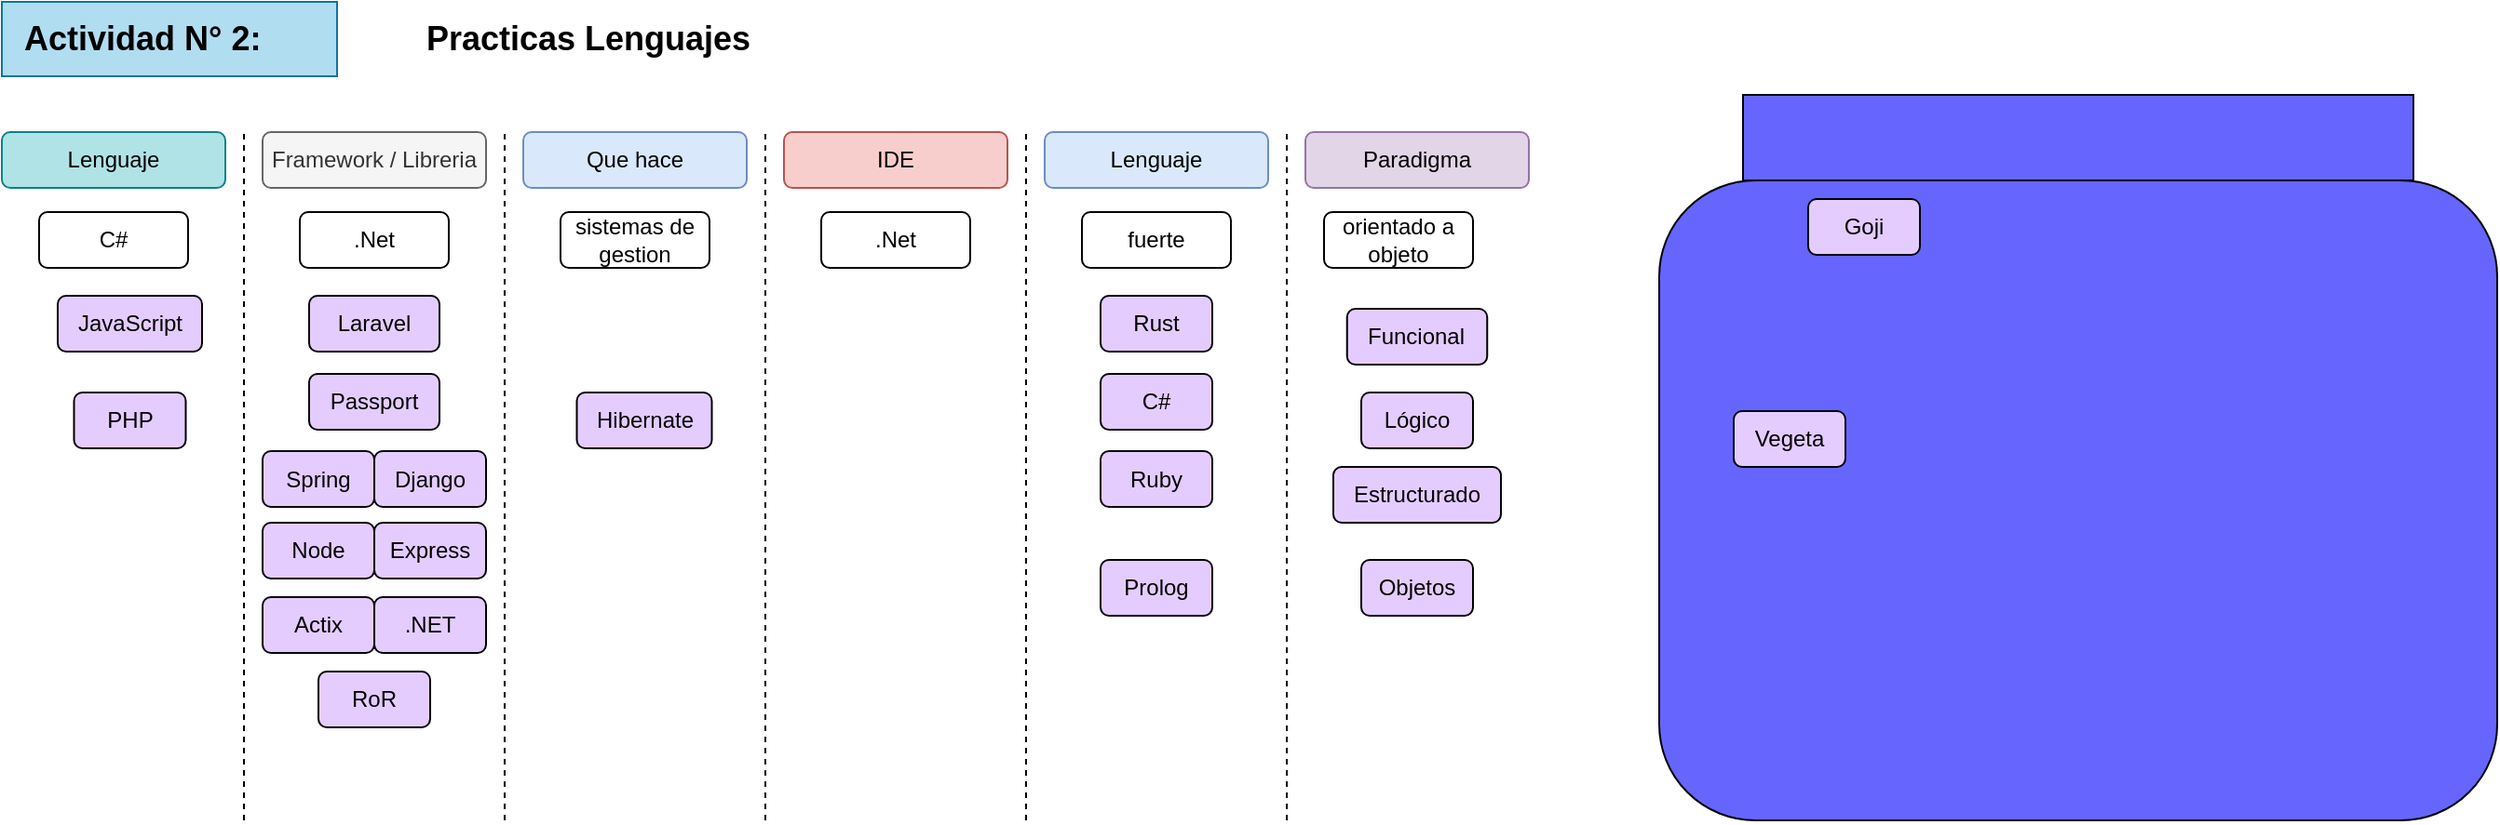 <mxfile version="14.6.3" type="device"><diagram id="yCLbwAvKyIUkn-FTR8Sp" name="Punto 3"><mxGraphModel dx="1342" dy="582" grid="1" gridSize="10" guides="1" tooltips="1" connect="1" arrows="1" fold="1" page="1" pageScale="1" pageWidth="827" pageHeight="583" math="0" shadow="0"><root><mxCell id="YJyrjkahLvA1i9OcIlr3-0"/><mxCell id="YJyrjkahLvA1i9OcIlr3-1" parent="YJyrjkahLvA1i9OcIlr3-0"/><mxCell id="lIO8g2UZtF7_gkUq0vEl-0" value="" style="rounded=0;whiteSpace=wrap;html=1;fillColor=#b1ddf0;strokeColor=#10739e;" parent="YJyrjkahLvA1i9OcIlr3-1" vertex="1"><mxGeometry x="40" y="20" width="180" height="40" as="geometry"/></mxCell><mxCell id="lIO8g2UZtF7_gkUq0vEl-1" value="&lt;b&gt;&lt;font style=&quot;font-size: 18px&quot;&gt;Practicas Lenguajes&lt;/font&gt;&lt;/b&gt;" style="text;html=1;strokeColor=none;fillColor=none;align=center;verticalAlign=middle;whiteSpace=wrap;rounded=0;" parent="YJyrjkahLvA1i9OcIlr3-1" vertex="1"><mxGeometry x="240" y="20" width="230" height="40" as="geometry"/></mxCell><mxCell id="lIO8g2UZtF7_gkUq0vEl-2" value="&lt;b&gt;&lt;font style=&quot;font-size: 18px&quot;&gt;Actividad N° 2:&lt;/font&gt;&lt;/b&gt;" style="text;html=1;strokeColor=none;fillColor=none;align=left;verticalAlign=middle;whiteSpace=wrap;rounded=0;" parent="YJyrjkahLvA1i9OcIlr3-1" vertex="1"><mxGeometry x="50" y="20" width="230" height="40" as="geometry"/></mxCell><mxCell id="lIO8g2UZtF7_gkUq0vEl-17" value="" style="rounded=0;whiteSpace=wrap;html=1;fillColor=#6666FF;" parent="YJyrjkahLvA1i9OcIlr3-1" vertex="1"><mxGeometry x="975" y="70" width="360" height="46" as="geometry"/></mxCell><mxCell id="lIO8g2UZtF7_gkUq0vEl-18" value="" style="rounded=1;whiteSpace=wrap;html=1;fillColor=#6666FF;" parent="YJyrjkahLvA1i9OcIlr3-1" vertex="1"><mxGeometry x="930" y="116" width="450" height="344" as="geometry"/></mxCell><mxCell id="lIO8g2UZtF7_gkUq0vEl-23" value="Goji" style="rounded=1;whiteSpace=wrap;html=1;fillColor=#E5CCFF;" parent="YJyrjkahLvA1i9OcIlr3-1" vertex="1"><mxGeometry x="1010" y="126" width="60" height="30" as="geometry"/></mxCell><mxCell id="lIO8g2UZtF7_gkUq0vEl-24" value="Rust" style="rounded=1;whiteSpace=wrap;html=1;fillColor=#E5CCFF;" parent="YJyrjkahLvA1i9OcIlr3-1" vertex="1"><mxGeometry x="630" y="178" width="60" height="30" as="geometry"/></mxCell><mxCell id="lIO8g2UZtF7_gkUq0vEl-25" value="Prolog" style="rounded=1;whiteSpace=wrap;html=1;fillColor=#E5CCFF;" parent="YJyrjkahLvA1i9OcIlr3-1" vertex="1"><mxGeometry x="630" y="320" width="60" height="30" as="geometry"/></mxCell><mxCell id="lIO8g2UZtF7_gkUq0vEl-26" value="Actix" style="rounded=1;whiteSpace=wrap;html=1;fillColor=#E5CCFF;" parent="YJyrjkahLvA1i9OcIlr3-1" vertex="1"><mxGeometry x="180" y="340" width="60" height="30" as="geometry"/></mxCell><mxCell id="lIO8g2UZtF7_gkUq0vEl-27" value="Vegeta" style="rounded=1;whiteSpace=wrap;html=1;fillColor=#E5CCFF;" parent="YJyrjkahLvA1i9OcIlr3-1" vertex="1"><mxGeometry x="970" y="240" width="60" height="30" as="geometry"/></mxCell><mxCell id="lIO8g2UZtF7_gkUq0vEl-28" value="Laravel" style="rounded=1;whiteSpace=wrap;html=1;fillColor=#E5CCFF;" parent="YJyrjkahLvA1i9OcIlr3-1" vertex="1"><mxGeometry x="205" y="178" width="70" height="30" as="geometry"/></mxCell><mxCell id="lIO8g2UZtF7_gkUq0vEl-29" value="Hibernate" style="rounded=1;whiteSpace=wrap;html=1;fillColor=#E5CCFF;" parent="YJyrjkahLvA1i9OcIlr3-1" vertex="1"><mxGeometry x="348.75" y="230" width="72.5" height="30" as="geometry"/></mxCell><mxCell id="lIO8g2UZtF7_gkUq0vEl-30" value="JavaScript" style="rounded=1;whiteSpace=wrap;html=1;fillColor=#E5CCFF;" parent="YJyrjkahLvA1i9OcIlr3-1" vertex="1"><mxGeometry x="70" y="178" width="77.5" height="30" as="geometry"/></mxCell><mxCell id="lIO8g2UZtF7_gkUq0vEl-31" value="PHP" style="rounded=1;whiteSpace=wrap;html=1;fillColor=#E5CCFF;" parent="YJyrjkahLvA1i9OcIlr3-1" vertex="1"><mxGeometry x="78.75" y="230" width="60" height="30" as="geometry"/></mxCell><mxCell id="lIO8g2UZtF7_gkUq0vEl-32" value="Django" style="rounded=1;whiteSpace=wrap;html=1;fillColor=#E5CCFF;" parent="YJyrjkahLvA1i9OcIlr3-1" vertex="1"><mxGeometry x="240" y="261.5" width="60" height="30" as="geometry"/></mxCell><mxCell id="HAaXrPATTpnKDwOc-OwW-0" value="Passport" style="rounded=1;whiteSpace=wrap;html=1;fillColor=#E5CCFF;" parent="YJyrjkahLvA1i9OcIlr3-1" vertex="1"><mxGeometry x="205" y="220" width="70" height="30" as="geometry"/></mxCell><mxCell id="HAaXrPATTpnKDwOc-OwW-1" value="Estructurado" style="rounded=1;whiteSpace=wrap;html=1;fillColor=#E5CCFF;" parent="YJyrjkahLvA1i9OcIlr3-1" vertex="1"><mxGeometry x="755" y="270" width="90" height="30" as="geometry"/></mxCell><mxCell id="HAaXrPATTpnKDwOc-OwW-2" value="Express" style="rounded=1;whiteSpace=wrap;html=1;fillColor=#E5CCFF;" parent="YJyrjkahLvA1i9OcIlr3-1" vertex="1"><mxGeometry x="240" y="300" width="60" height="30" as="geometry"/></mxCell><mxCell id="HAaXrPATTpnKDwOc-OwW-3" value="Ruby" style="rounded=1;whiteSpace=wrap;html=1;fillColor=#E5CCFF;" parent="YJyrjkahLvA1i9OcIlr3-1" vertex="1"><mxGeometry x="630" y="261.5" width="60" height="30" as="geometry"/></mxCell><mxCell id="HAaXrPATTpnKDwOc-OwW-4" value="RoR" style="rounded=1;whiteSpace=wrap;html=1;fillColor=#E5CCFF;" parent="YJyrjkahLvA1i9OcIlr3-1" vertex="1"><mxGeometry x="210" y="380" width="60" height="30" as="geometry"/></mxCell><mxCell id="HAaXrPATTpnKDwOc-OwW-5" value="Node" style="rounded=1;whiteSpace=wrap;html=1;fillColor=#E5CCFF;" parent="YJyrjkahLvA1i9OcIlr3-1" vertex="1"><mxGeometry x="180" y="300" width="60" height="30" as="geometry"/></mxCell><mxCell id="HAaXrPATTpnKDwOc-OwW-6" value="Lógico" style="rounded=1;whiteSpace=wrap;html=1;fillColor=#E5CCFF;" parent="YJyrjkahLvA1i9OcIlr3-1" vertex="1"><mxGeometry x="770" y="230" width="60" height="30" as="geometry"/></mxCell><mxCell id="HAaXrPATTpnKDwOc-OwW-7" value="C#" style="rounded=1;whiteSpace=wrap;html=1;fillColor=#E5CCFF;" parent="YJyrjkahLvA1i9OcIlr3-1" vertex="1"><mxGeometry x="630" y="220" width="60" height="30" as="geometry"/></mxCell><mxCell id="HAaXrPATTpnKDwOc-OwW-8" value=".NET" style="rounded=1;whiteSpace=wrap;html=1;fillColor=#E5CCFF;" parent="YJyrjkahLvA1i9OcIlr3-1" vertex="1"><mxGeometry x="240" y="340" width="60" height="30" as="geometry"/></mxCell><mxCell id="HAaXrPATTpnKDwOc-OwW-9" value="Objetos" style="rounded=1;whiteSpace=wrap;html=1;fillColor=#E5CCFF;" parent="YJyrjkahLvA1i9OcIlr3-1" vertex="1"><mxGeometry x="770" y="320" width="60" height="30" as="geometry"/></mxCell><mxCell id="HAaXrPATTpnKDwOc-OwW-10" value="Spring" style="rounded=1;whiteSpace=wrap;html=1;fillColor=#E5CCFF;" parent="YJyrjkahLvA1i9OcIlr3-1" vertex="1"><mxGeometry x="180" y="261.5" width="60" height="30" as="geometry"/></mxCell><mxCell id="HAaXrPATTpnKDwOc-OwW-11" value="Funcional" style="rounded=1;whiteSpace=wrap;html=1;fillColor=#E5CCFF;" parent="YJyrjkahLvA1i9OcIlr3-1" vertex="1"><mxGeometry x="762.37" y="185" width="75.25" height="30" as="geometry"/></mxCell><mxCell id="HAaXrPATTpnKDwOc-OwW-14" value="Lenguaje" style="rounded=1;whiteSpace=wrap;html=1;fillColor=#b0e3e6;strokeColor=#0e8088;" parent="YJyrjkahLvA1i9OcIlr3-1" vertex="1"><mxGeometry x="40" y="90" width="120" height="30" as="geometry"/></mxCell><mxCell id="HAaXrPATTpnKDwOc-OwW-15" value="Framework / Libreria" style="rounded=1;whiteSpace=wrap;html=1;fillColor=#f5f5f5;strokeColor=#666666;fontColor=#333333;" parent="YJyrjkahLvA1i9OcIlr3-1" vertex="1"><mxGeometry x="180" y="90" width="120" height="30" as="geometry"/></mxCell><mxCell id="HAaXrPATTpnKDwOc-OwW-16" value="Que hace" style="rounded=1;whiteSpace=wrap;html=1;fillColor=#dae8fc;strokeColor=#6c8ebf;" parent="YJyrjkahLvA1i9OcIlr3-1" vertex="1"><mxGeometry x="320" y="90" width="120" height="30" as="geometry"/></mxCell><mxCell id="HAaXrPATTpnKDwOc-OwW-17" value="IDE" style="rounded=1;whiteSpace=wrap;html=1;fillColor=#f8cecc;strokeColor=#b85450;" parent="YJyrjkahLvA1i9OcIlr3-1" vertex="1"><mxGeometry x="460" y="90" width="120" height="30" as="geometry"/></mxCell><mxCell id="HAaXrPATTpnKDwOc-OwW-18" value="Lenguaje" style="rounded=1;whiteSpace=wrap;html=1;fillColor=#dae8fc;strokeColor=#6c8ebf;" parent="YJyrjkahLvA1i9OcIlr3-1" vertex="1"><mxGeometry x="600" y="90" width="120" height="30" as="geometry"/></mxCell><mxCell id="HAaXrPATTpnKDwOc-OwW-19" value="Paradigma" style="rounded=1;whiteSpace=wrap;html=1;fillColor=#e1d5e7;strokeColor=#9673a6;" parent="YJyrjkahLvA1i9OcIlr3-1" vertex="1"><mxGeometry x="740" y="90" width="120" height="30" as="geometry"/></mxCell><mxCell id="HAaXrPATTpnKDwOc-OwW-21" value="" style="endArrow=none;dashed=1;html=1;" parent="YJyrjkahLvA1i9OcIlr3-1" edge="1"><mxGeometry width="50" height="50" relative="1" as="geometry"><mxPoint x="170" y="460" as="sourcePoint"/><mxPoint x="170" y="90" as="targetPoint"/></mxGeometry></mxCell><mxCell id="HAaXrPATTpnKDwOc-OwW-22" value="" style="endArrow=none;dashed=1;html=1;" parent="YJyrjkahLvA1i9OcIlr3-1" edge="1"><mxGeometry width="50" height="50" relative="1" as="geometry"><mxPoint x="310" y="460.0" as="sourcePoint"/><mxPoint x="310" y="90" as="targetPoint"/></mxGeometry></mxCell><mxCell id="HAaXrPATTpnKDwOc-OwW-23" value="" style="endArrow=none;dashed=1;html=1;" parent="YJyrjkahLvA1i9OcIlr3-1" edge="1"><mxGeometry width="50" height="50" relative="1" as="geometry"><mxPoint x="450" y="460.0" as="sourcePoint"/><mxPoint x="450" y="90" as="targetPoint"/></mxGeometry></mxCell><mxCell id="HAaXrPATTpnKDwOc-OwW-24" value="" style="endArrow=none;dashed=1;html=1;" parent="YJyrjkahLvA1i9OcIlr3-1" edge="1"><mxGeometry width="50" height="50" relative="1" as="geometry"><mxPoint x="590" y="460.0" as="sourcePoint"/><mxPoint x="590" y="90" as="targetPoint"/></mxGeometry></mxCell><mxCell id="HAaXrPATTpnKDwOc-OwW-25" value="" style="endArrow=none;dashed=1;html=1;" parent="YJyrjkahLvA1i9OcIlr3-1" edge="1"><mxGeometry width="50" height="50" relative="1" as="geometry"><mxPoint x="730" y="460.0" as="sourcePoint"/><mxPoint x="730" y="90" as="targetPoint"/></mxGeometry></mxCell><mxCell id="peu_5aP2Lzgz4bovrv1w-0" value="fuerte" style="rounded=1;whiteSpace=wrap;html=1;" parent="YJyrjkahLvA1i9OcIlr3-1" vertex="1"><mxGeometry x="620" y="133" width="80" height="30" as="geometry"/></mxCell><mxCell id="peu_5aP2Lzgz4bovrv1w-1" value=".Net" style="rounded=1;whiteSpace=wrap;html=1;" parent="YJyrjkahLvA1i9OcIlr3-1" vertex="1"><mxGeometry x="480" y="133" width="80" height="30" as="geometry"/></mxCell><mxCell id="peu_5aP2Lzgz4bovrv1w-2" value=".Net" style="rounded=1;whiteSpace=wrap;html=1;" parent="YJyrjkahLvA1i9OcIlr3-1" vertex="1"><mxGeometry x="200" y="133" width="80" height="30" as="geometry"/></mxCell><mxCell id="peu_5aP2Lzgz4bovrv1w-3" value="sistemas de gestion" style="rounded=1;whiteSpace=wrap;html=1;" parent="YJyrjkahLvA1i9OcIlr3-1" vertex="1"><mxGeometry x="340" y="133" width="80" height="30" as="geometry"/></mxCell><mxCell id="peu_5aP2Lzgz4bovrv1w-4" value="orientado a objeto" style="rounded=1;whiteSpace=wrap;html=1;" parent="YJyrjkahLvA1i9OcIlr3-1" vertex="1"><mxGeometry x="750" y="133" width="80" height="30" as="geometry"/></mxCell><mxCell id="peu_5aP2Lzgz4bovrv1w-5" value="C#" style="rounded=1;whiteSpace=wrap;html=1;" parent="YJyrjkahLvA1i9OcIlr3-1" vertex="1"><mxGeometry x="60" y="133" width="80" height="30" as="geometry"/></mxCell></root></mxGraphModel></diagram></mxfile>